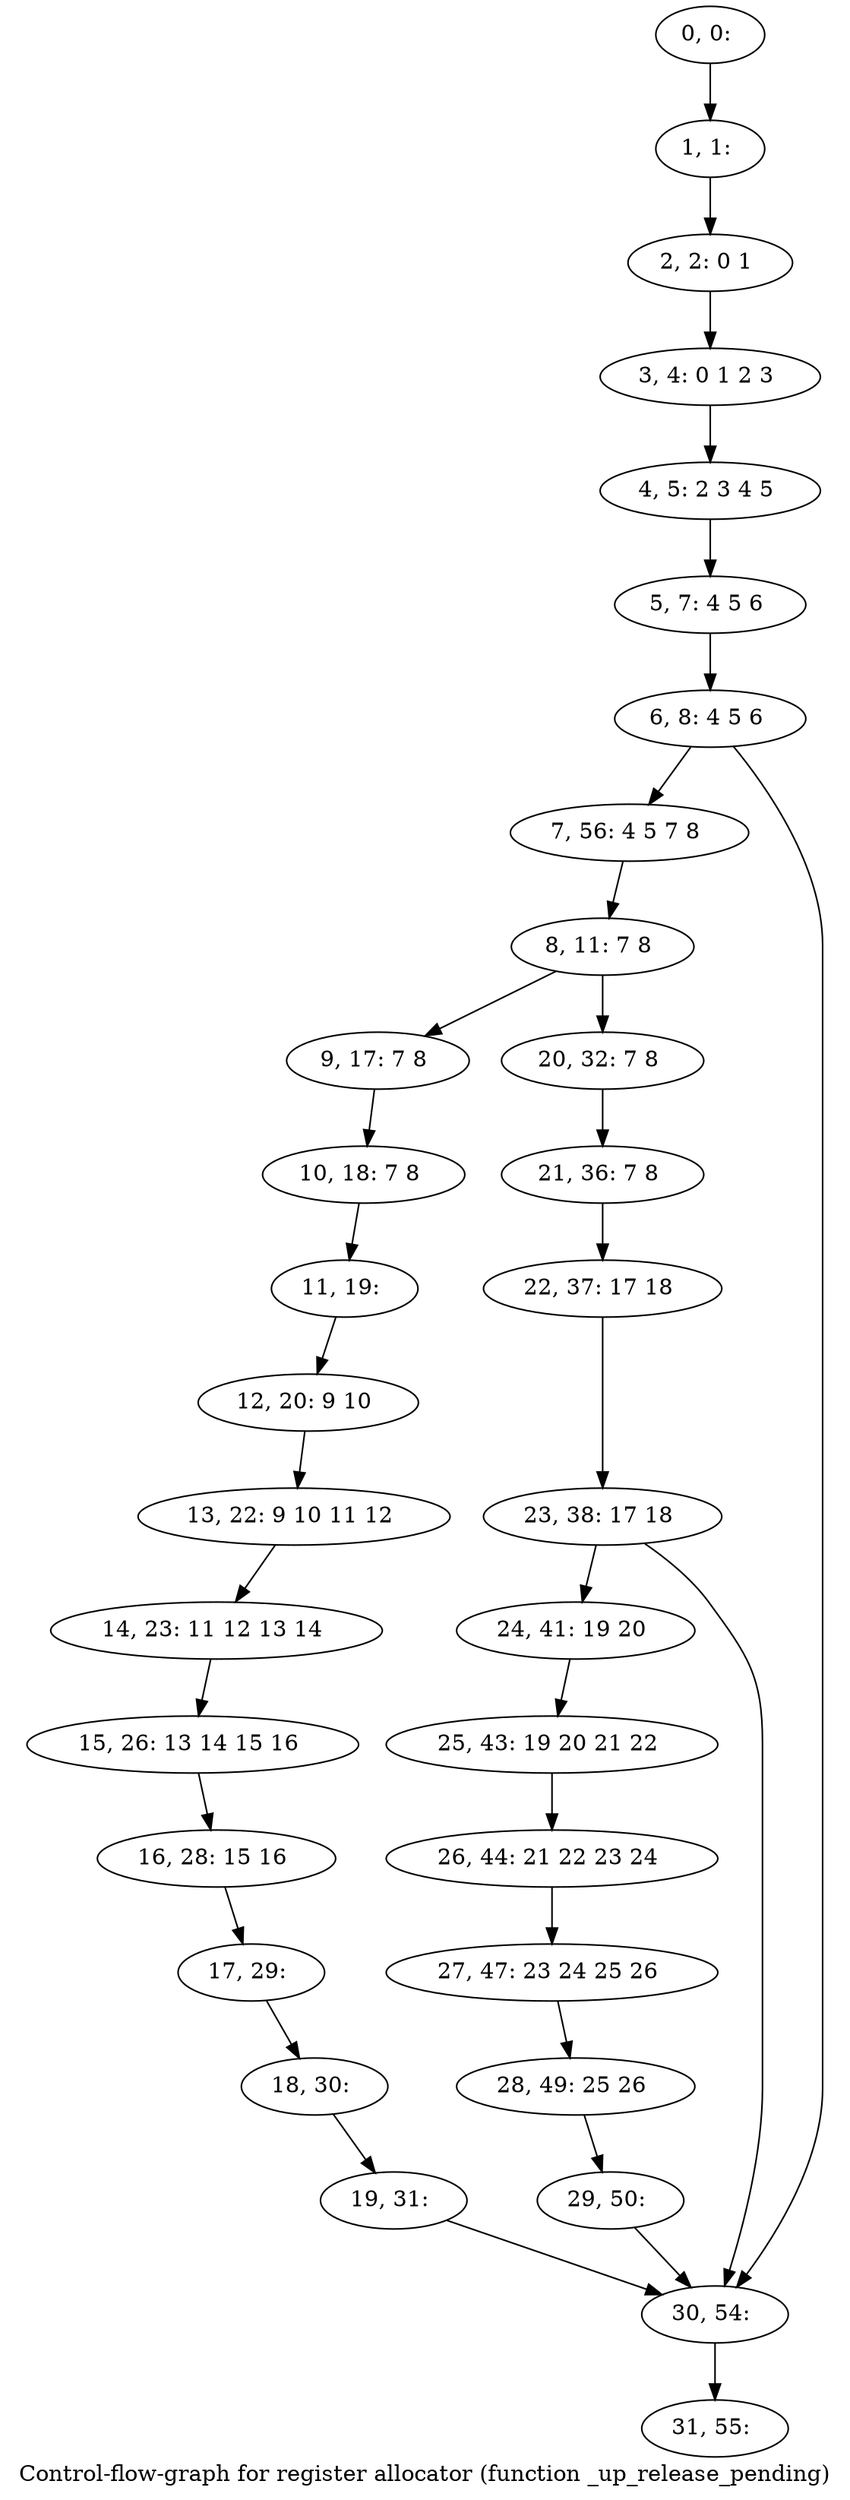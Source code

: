 digraph G {
graph [label="Control-flow-graph for register allocator (function _up_release_pending)"]
0[label="0, 0: "];
1[label="1, 1: "];
2[label="2, 2: 0 1 "];
3[label="3, 4: 0 1 2 3 "];
4[label="4, 5: 2 3 4 5 "];
5[label="5, 7: 4 5 6 "];
6[label="6, 8: 4 5 6 "];
7[label="7, 56: 4 5 7 8 "];
8[label="8, 11: 7 8 "];
9[label="9, 17: 7 8 "];
10[label="10, 18: 7 8 "];
11[label="11, 19: "];
12[label="12, 20: 9 10 "];
13[label="13, 22: 9 10 11 12 "];
14[label="14, 23: 11 12 13 14 "];
15[label="15, 26: 13 14 15 16 "];
16[label="16, 28: 15 16 "];
17[label="17, 29: "];
18[label="18, 30: "];
19[label="19, 31: "];
20[label="20, 32: 7 8 "];
21[label="21, 36: 7 8 "];
22[label="22, 37: 17 18 "];
23[label="23, 38: 17 18 "];
24[label="24, 41: 19 20 "];
25[label="25, 43: 19 20 21 22 "];
26[label="26, 44: 21 22 23 24 "];
27[label="27, 47: 23 24 25 26 "];
28[label="28, 49: 25 26 "];
29[label="29, 50: "];
30[label="30, 54: "];
31[label="31, 55: "];
0->1 ;
1->2 ;
2->3 ;
3->4 ;
4->5 ;
5->6 ;
6->7 ;
6->30 ;
7->8 ;
8->9 ;
8->20 ;
9->10 ;
10->11 ;
11->12 ;
12->13 ;
13->14 ;
14->15 ;
15->16 ;
16->17 ;
17->18 ;
18->19 ;
19->30 ;
20->21 ;
21->22 ;
22->23 ;
23->24 ;
23->30 ;
24->25 ;
25->26 ;
26->27 ;
27->28 ;
28->29 ;
29->30 ;
30->31 ;
}
